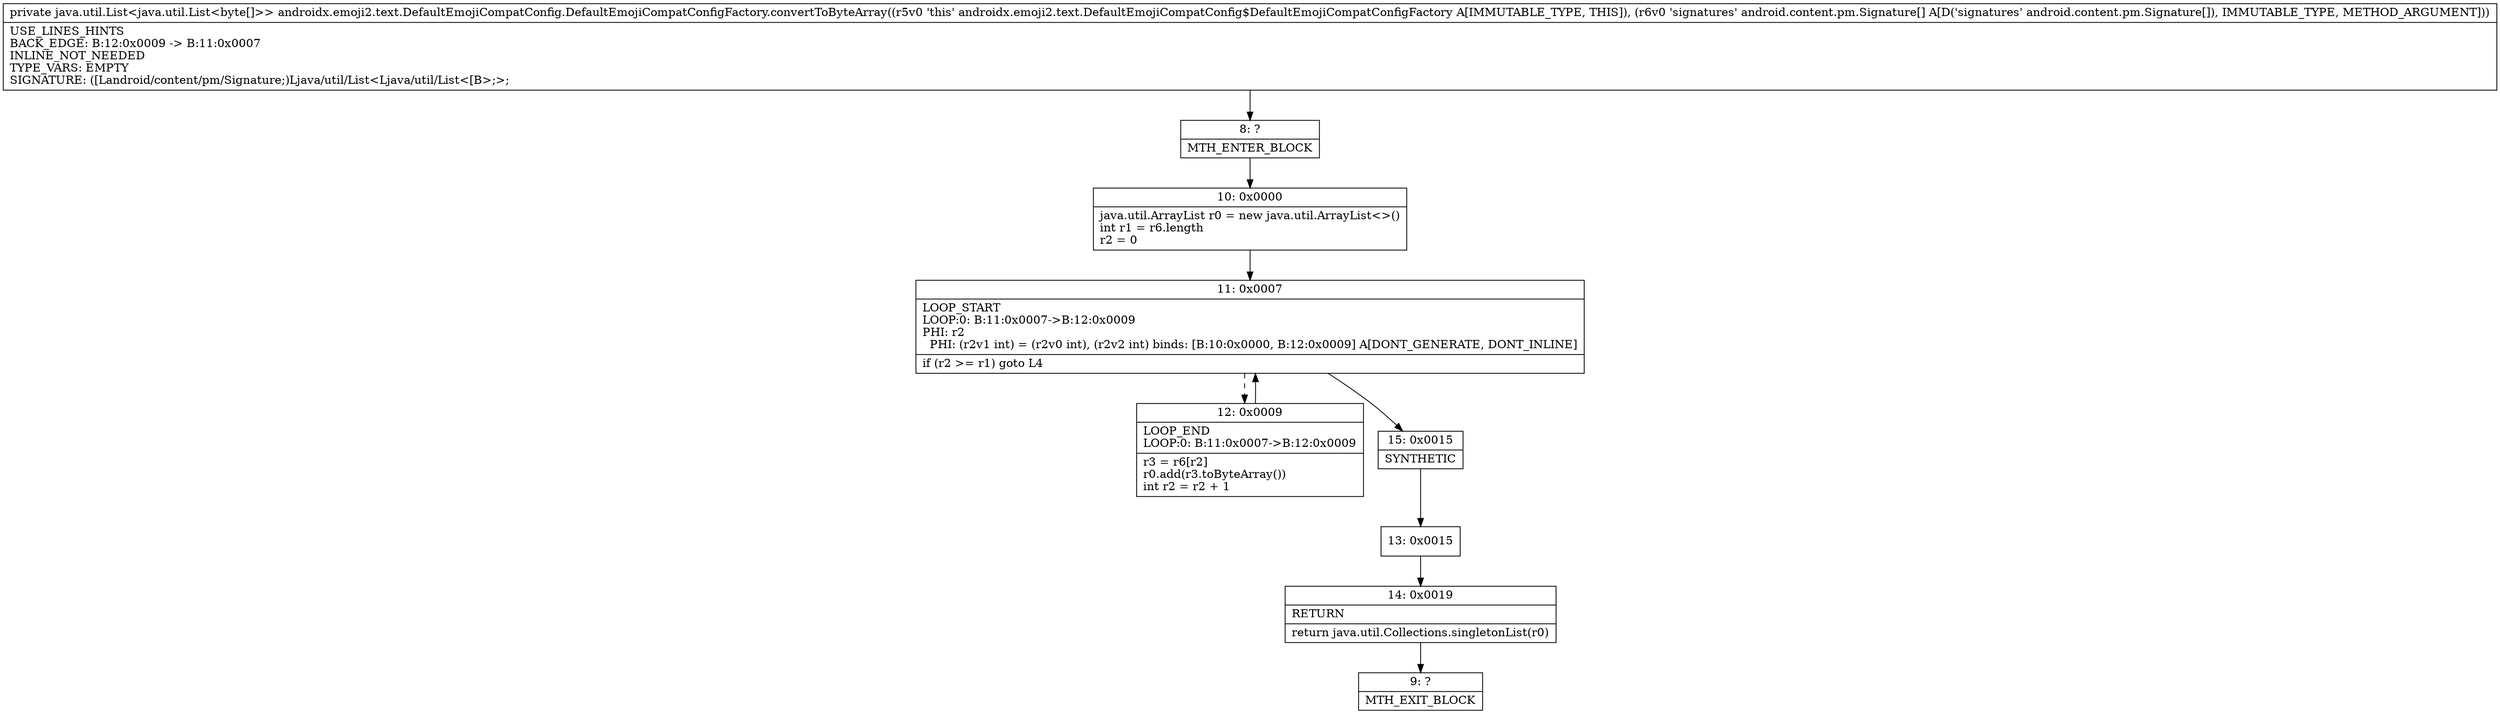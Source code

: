 digraph "CFG forandroidx.emoji2.text.DefaultEmojiCompatConfig.DefaultEmojiCompatConfigFactory.convertToByteArray([Landroid\/content\/pm\/Signature;)Ljava\/util\/List;" {
Node_8 [shape=record,label="{8\:\ ?|MTH_ENTER_BLOCK\l}"];
Node_10 [shape=record,label="{10\:\ 0x0000|java.util.ArrayList r0 = new java.util.ArrayList\<\>()\lint r1 = r6.length\lr2 = 0\l}"];
Node_11 [shape=record,label="{11\:\ 0x0007|LOOP_START\lLOOP:0: B:11:0x0007\-\>B:12:0x0009\lPHI: r2 \l  PHI: (r2v1 int) = (r2v0 int), (r2v2 int) binds: [B:10:0x0000, B:12:0x0009] A[DONT_GENERATE, DONT_INLINE]\l|if (r2 \>= r1) goto L4\l}"];
Node_12 [shape=record,label="{12\:\ 0x0009|LOOP_END\lLOOP:0: B:11:0x0007\-\>B:12:0x0009\l|r3 = r6[r2]\lr0.add(r3.toByteArray())\lint r2 = r2 + 1\l}"];
Node_15 [shape=record,label="{15\:\ 0x0015|SYNTHETIC\l}"];
Node_13 [shape=record,label="{13\:\ 0x0015}"];
Node_14 [shape=record,label="{14\:\ 0x0019|RETURN\l|return java.util.Collections.singletonList(r0)\l}"];
Node_9 [shape=record,label="{9\:\ ?|MTH_EXIT_BLOCK\l}"];
MethodNode[shape=record,label="{private java.util.List\<java.util.List\<byte[]\>\> androidx.emoji2.text.DefaultEmojiCompatConfig.DefaultEmojiCompatConfigFactory.convertToByteArray((r5v0 'this' androidx.emoji2.text.DefaultEmojiCompatConfig$DefaultEmojiCompatConfigFactory A[IMMUTABLE_TYPE, THIS]), (r6v0 'signatures' android.content.pm.Signature[] A[D('signatures' android.content.pm.Signature[]), IMMUTABLE_TYPE, METHOD_ARGUMENT]))  | USE_LINES_HINTS\lBACK_EDGE: B:12:0x0009 \-\> B:11:0x0007\lINLINE_NOT_NEEDED\lTYPE_VARS: EMPTY\lSIGNATURE: ([Landroid\/content\/pm\/Signature;)Ljava\/util\/List\<Ljava\/util\/List\<[B\>;\>;\l}"];
MethodNode -> Node_8;Node_8 -> Node_10;
Node_10 -> Node_11;
Node_11 -> Node_12[style=dashed];
Node_11 -> Node_15;
Node_12 -> Node_11;
Node_15 -> Node_13;
Node_13 -> Node_14;
Node_14 -> Node_9;
}


